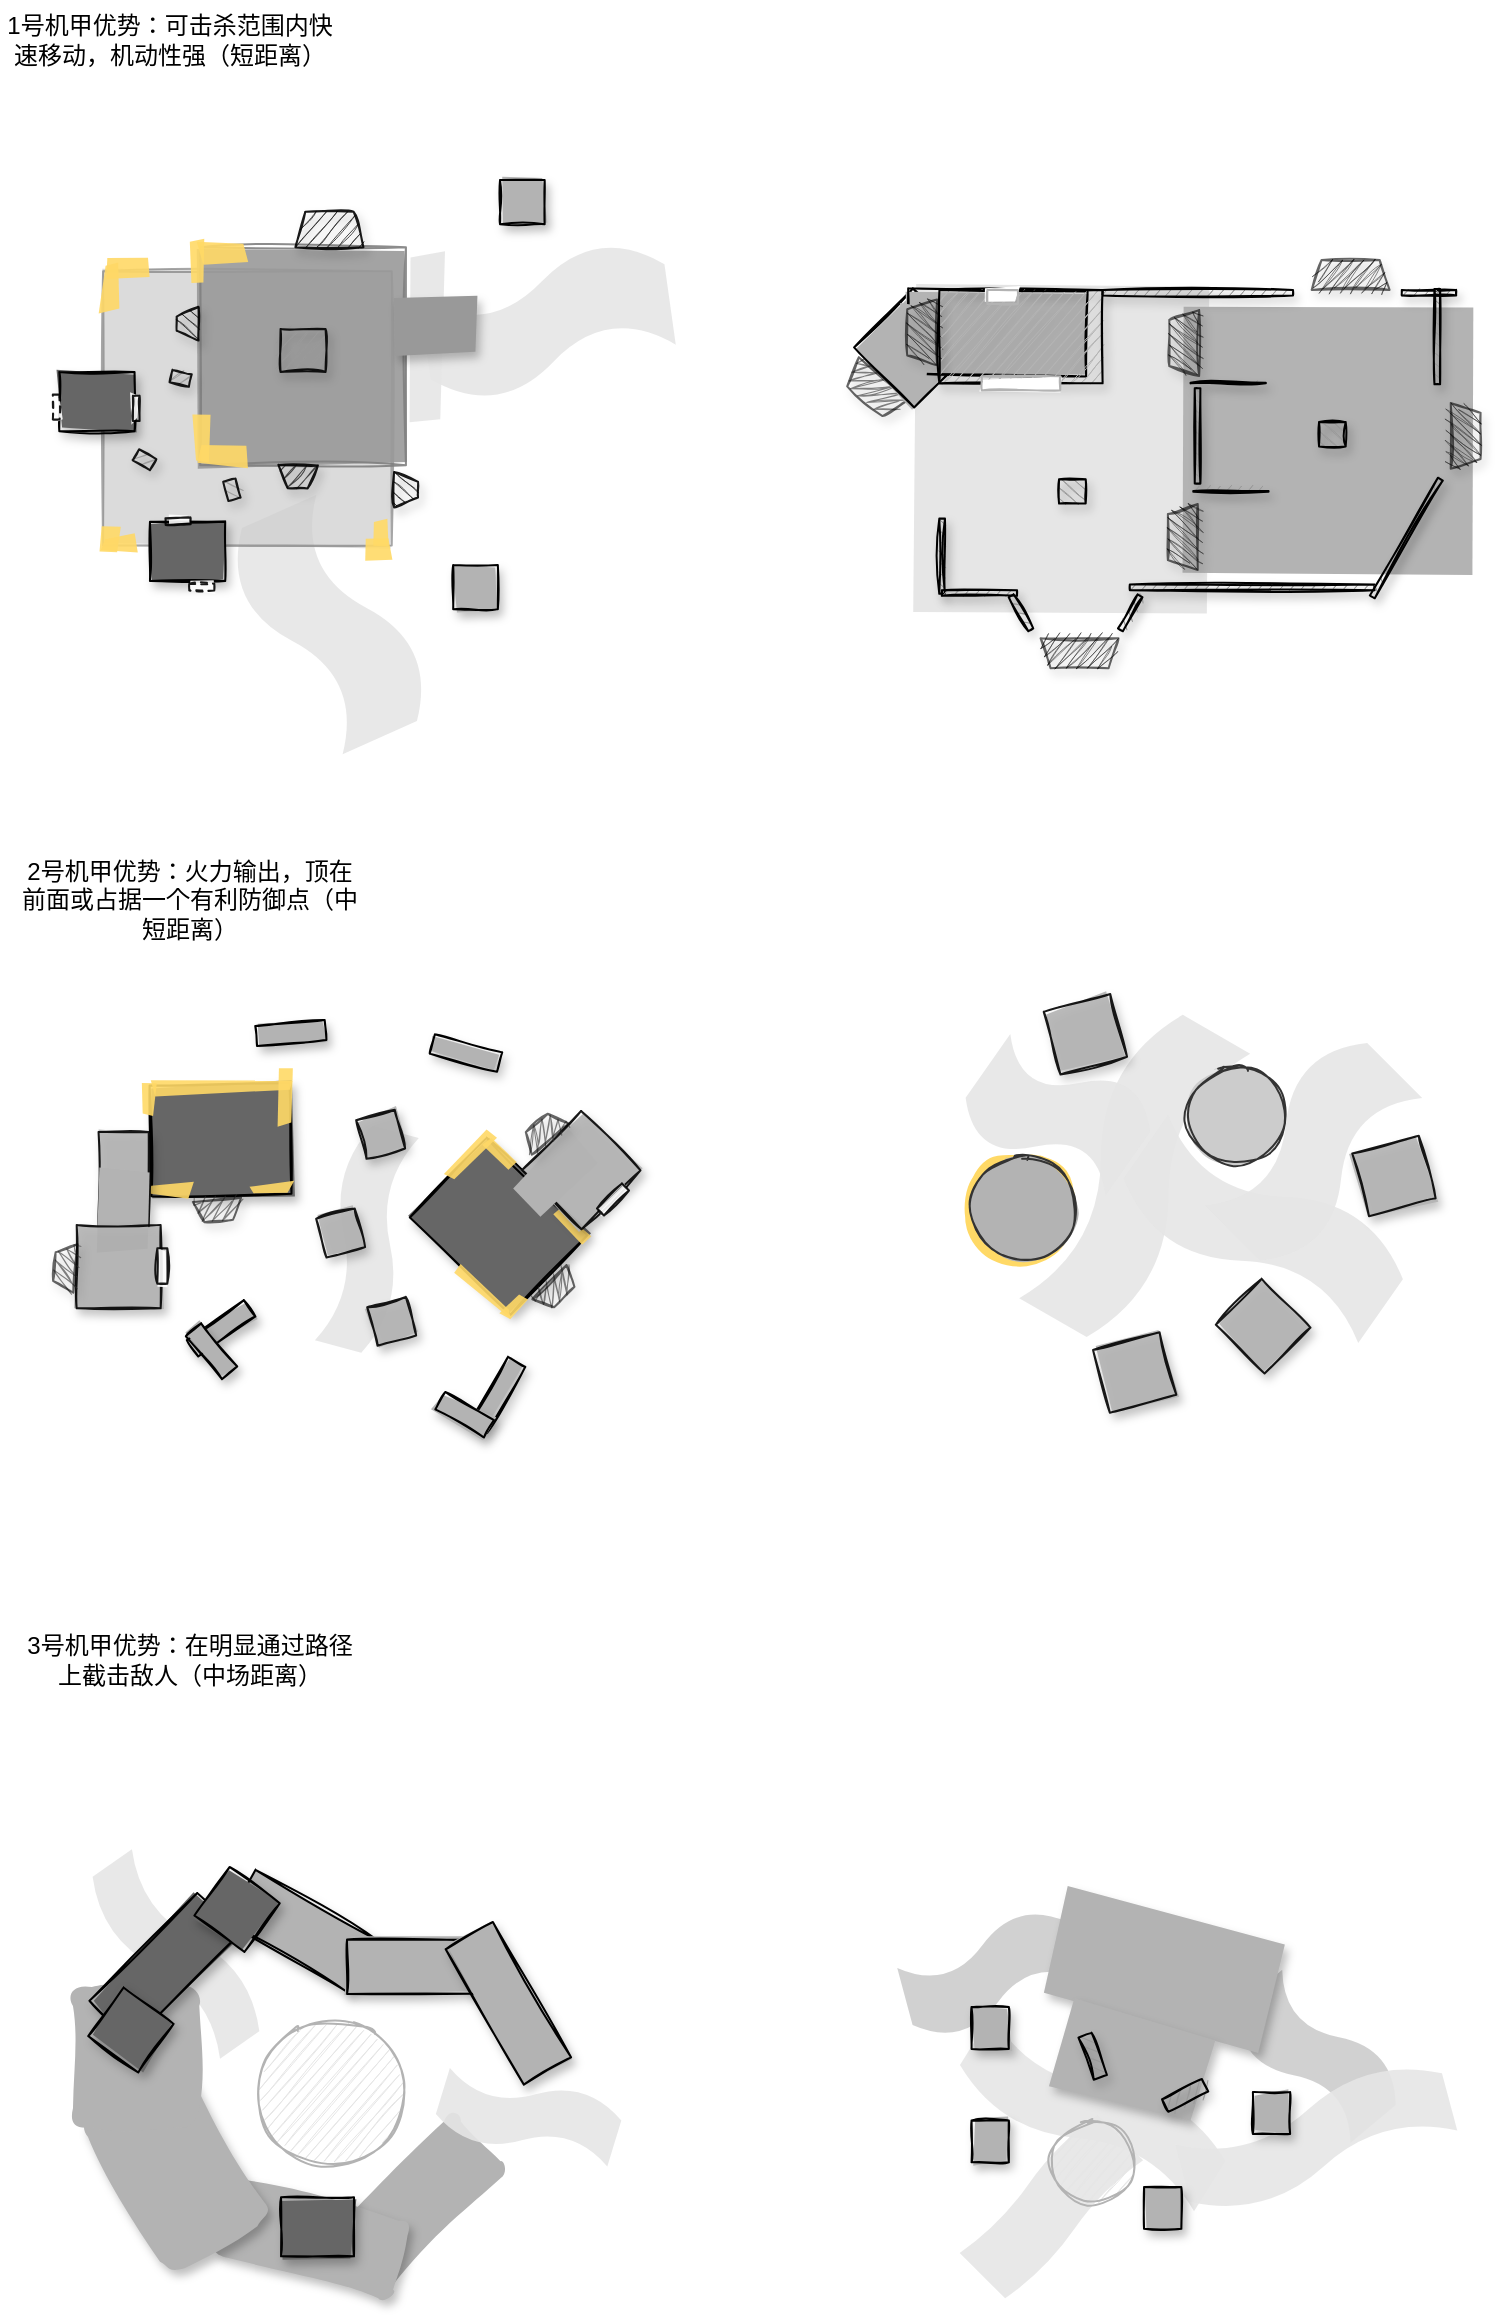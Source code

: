 <mxfile version="13.10.3" type="github">
  <diagram id="uRrmPMn6hUeJW47O7ZRB" name="Page-1">
    <mxGraphModel dx="1128" dy="626" grid="1" gridSize="10" guides="1" tooltips="1" connect="1" arrows="1" fold="1" page="1" pageScale="1" pageWidth="850" pageHeight="1100" math="0" shadow="0">
      <root>
        <mxCell id="0" />
        <mxCell id="1" parent="0" />
        <mxCell id="pdZLlbREcnwkes0TjbXj-19" value="3号机甲优势：在明显通过路径上截击敌人（中场距离）" style="text;html=1;strokeColor=none;fillColor=none;align=center;verticalAlign=middle;whiteSpace=wrap;rounded=0;" parent="1" vertex="1">
          <mxGeometry x="50" y="900" width="170" height="40" as="geometry" />
        </mxCell>
        <mxCell id="pdZLlbREcnwkes0TjbXj-83" value="1号机甲优势：可击杀范围内快速移动，机动性强（短距离）" style="text;html=1;strokeColor=none;fillColor=none;align=center;verticalAlign=middle;whiteSpace=wrap;rounded=0;" parent="1" vertex="1">
          <mxGeometry x="40" y="90" width="170" height="40" as="geometry" />
        </mxCell>
        <mxCell id="pdZLlbREcnwkes0TjbXj-182" value="" style="group" parent="1" vertex="1" connectable="0">
          <mxGeometry x="66.33" y="158.08" width="453.67" height="311.92" as="geometry" />
        </mxCell>
        <mxCell id="pdZLlbREcnwkes0TjbXj-125" value="" style="shape=tape;whiteSpace=wrap;html=1;shadow=0;opacity=90;rotation=-188;strokeColor=none;fillColor=#E6E6E6;" parent="pdZLlbREcnwkes0TjbXj-182" vertex="1">
          <mxGeometry x="185.572" y="58.85" width="123.757" height="67.782" as="geometry" />
        </mxCell>
        <mxCell id="pdZLlbREcnwkes0TjbXj-124" value="" style="shape=tape;whiteSpace=wrap;html=1;shadow=0;opacity=90;rotation=66;strokeColor=none;fillColor=#E6E6E6;" parent="pdZLlbREcnwkes0TjbXj-182" vertex="1">
          <mxGeometry x="76.505" y="210.303" width="123.757" height="67.782" as="geometry" />
        </mxCell>
        <mxCell id="pdZLlbREcnwkes0TjbXj-73" value="" style="rounded=0;whiteSpace=wrap;html=1;sketch=1;fillStyle=solid;shadow=0;strokeWidth=1;fillColor=#CCCCCC;strokeColor=#808080;rotation=0;opacity=70;" parent="pdZLlbREcnwkes0TjbXj-182" vertex="1">
          <mxGeometry x="25.203" y="67.601" width="144.336" height="137.049" as="geometry" />
        </mxCell>
        <mxCell id="pdZLlbREcnwkes0TjbXj-84" value="" style="shape=trapezoid;perimeter=trapezoidPerimeter;whiteSpace=wrap;html=1;fixedSize=1;strokeWidth=1;sketch=1;shadow=1;rotation=90;fillStyle=hachure;size=4.945;fillColor=#333333;opacity=90;" parent="pdZLlbREcnwkes0TjbXj-182" vertex="1">
          <mxGeometry x="167.849" y="170.759" width="17.723" height="11.984" as="geometry" />
        </mxCell>
        <mxCell id="pdZLlbREcnwkes0TjbXj-88" value="" style="rounded=0;whiteSpace=wrap;html=1;sketch=1;fillStyle=solid;shadow=1;strokeWidth=1;fillColor=#666666;" parent="pdZLlbREcnwkes0TjbXj-182" vertex="1">
          <mxGeometry x="3.317" y="117.889" width="37.641" height="29.601" as="geometry" />
        </mxCell>
        <mxCell id="pdZLlbREcnwkes0TjbXj-89" value="" style="rounded=0;whiteSpace=wrap;html=1;sketch=1;fillStyle=solid;shadow=1;strokeWidth=1;fillColor=#666666;" parent="pdZLlbREcnwkes0TjbXj-182" vertex="1">
          <mxGeometry x="48.645" y="192.802" width="37.641" height="29.601" as="geometry" />
        </mxCell>
        <mxCell id="pdZLlbREcnwkes0TjbXj-93" value="" style="rounded=0;whiteSpace=wrap;html=1;sketch=1;fillStyle=solid;shadow=0;strokeWidth=1;strokeColor=#808080;rotation=0;opacity=90;fillColor=#999999;" parent="pdZLlbREcnwkes0TjbXj-182" vertex="1">
          <mxGeometry x="73.77" y="55.529" width="102.873" height="109.015" as="geometry" />
        </mxCell>
        <mxCell id="pdZLlbREcnwkes0TjbXj-91" value="" style="shape=trapezoid;perimeter=trapezoidPerimeter;whiteSpace=wrap;html=1;fixedSize=1;strokeWidth=1;sketch=1;shadow=1;rotation=-90;fillStyle=hachure;size=4.945;fillColor=#333333;opacity=90;" parent="pdZLlbREcnwkes0TjbXj-182" vertex="1">
          <mxGeometry x="59.03" y="88.275" width="16.871" height="10.974" as="geometry" />
        </mxCell>
        <mxCell id="pdZLlbREcnwkes0TjbXj-94" value="" style="shape=trapezoid;perimeter=trapezoidPerimeter;whiteSpace=wrap;html=1;fixedSize=1;strokeWidth=1;sketch=1;shadow=1;rotation=-179;fillStyle=hachure;size=4.945;fillColor=#333333;opacity=90;" parent="pdZLlbREcnwkes0TjbXj-182" vertex="1">
          <mxGeometry x="112.711" y="164.543" width="19.819" height="11.537" as="geometry" />
        </mxCell>
        <mxCell id="pdZLlbREcnwkes0TjbXj-97" value="" style="shape=trapezoid;perimeter=trapezoidPerimeter;whiteSpace=wrap;html=1;fixedSize=1;strokeWidth=1;sketch=1;shadow=1;rotation=0;fillStyle=hachure;size=4.945;fillColor=#333333;opacity=90;" parent="pdZLlbREcnwkes0TjbXj-182" vertex="1">
          <mxGeometry x="121.37" y="37.777" width="34.027" height="17.754" as="geometry" />
        </mxCell>
        <mxCell id="pdZLlbREcnwkes0TjbXj-98" value="" style="rounded=0;whiteSpace=wrap;html=1;shadow=0;sketch=1;rotation=90;opacity=90;fillStyle=solid;fillColor=#FFFFFF;dashed=1;" parent="pdZLlbREcnwkes0TjbXj-182" vertex="1">
          <mxGeometry x="-4.497" y="133.75" width="12.545" height="3.389" as="geometry" />
        </mxCell>
        <mxCell id="pdZLlbREcnwkes0TjbXj-99" value="" style="rounded=0;whiteSpace=wrap;html=1;shadow=0;sketch=1;rotation=-180;opacity=90;fillStyle=solid;fillColor=#FFFFFF;dashed=1;" parent="pdZLlbREcnwkes0TjbXj-182" vertex="1">
          <mxGeometry x="68.293" y="223.758" width="12.545" height="3.389" as="geometry" />
        </mxCell>
        <mxCell id="pdZLlbREcnwkes0TjbXj-101" value="" style="rounded=0;whiteSpace=wrap;html=1;shadow=0;sketch=1;strokeColor=none;rotation=-90;fillStyle=solid;opacity=90;fillColor=#E6E6E6;" parent="pdZLlbREcnwkes0TjbXj-182" vertex="1">
          <mxGeometry x="144.677" y="92.809" width="84.091" height="17.285" as="geometry" />
        </mxCell>
        <mxCell id="pdZLlbREcnwkes0TjbXj-87" value="" style="rounded=0;whiteSpace=wrap;html=1;shadow=1;sketch=1;fillStyle=solid;strokeWidth=1;fillColor=#999999;strokeColor=none;" parent="pdZLlbREcnwkes0TjbXj-182" vertex="1">
          <mxGeometry x="169.539" y="80.202" width="42.621" height="29.553" as="geometry" />
        </mxCell>
        <mxCell id="pdZLlbREcnwkes0TjbXj-102" value="" style="rounded=0;whiteSpace=wrap;html=1;shadow=0;sketch=1;rotation=0;fillStyle=solid;strokeColor=none;fillColor=#FFD966;opacity=90;" parent="pdZLlbREcnwkes0TjbXj-182" vertex="1">
          <mxGeometry x="25.338" y="62.307" width="23.442" height="8.751" as="geometry" />
        </mxCell>
        <mxCell id="pdZLlbREcnwkes0TjbXj-103" value="" style="rounded=0;whiteSpace=wrap;html=1;shadow=0;sketch=1;rotation=90;fillStyle=solid;strokeColor=none;fillColor=#FFD966;opacity=90;" parent="pdZLlbREcnwkes0TjbXj-182" vertex="1">
          <mxGeometry x="17.517" y="71.058" width="23.442" height="8.751" as="geometry" />
        </mxCell>
        <mxCell id="pdZLlbREcnwkes0TjbXj-106" value="" style="rounded=0;whiteSpace=wrap;html=1;shadow=0;sketch=1;rotation=90;fillStyle=solid;strokeColor=none;fillColor=#FFD966;opacity=90;" parent="pdZLlbREcnwkes0TjbXj-182" vertex="1">
          <mxGeometry x="22.497" y="197.554" width="13.49" height="8.751" as="geometry" />
        </mxCell>
        <mxCell id="pdZLlbREcnwkes0TjbXj-107" value="" style="rounded=0;whiteSpace=wrap;html=1;shadow=0;sketch=1;rotation=-1;fillStyle=solid;strokeColor=none;fillColor=#FFD966;opacity=90;" parent="pdZLlbREcnwkes0TjbXj-182" vertex="1">
          <mxGeometry x="24.621" y="199.634" width="17.056" height="8.751" as="geometry" />
        </mxCell>
        <mxCell id="pdZLlbREcnwkes0TjbXj-108" value="" style="rounded=0;whiteSpace=wrap;html=1;shadow=0;sketch=1;rotation=90;fillStyle=solid;strokeColor=none;fillColor=#FFD966;opacity=90;" parent="pdZLlbREcnwkes0TjbXj-182" vertex="1">
          <mxGeometry x="62.845" y="147.489" width="23.442" height="8.751" as="geometry" />
        </mxCell>
        <mxCell id="pdZLlbREcnwkes0TjbXj-109" value="" style="rounded=0;whiteSpace=wrap;html=1;shadow=0;sketch=1;rotation=0;fillStyle=solid;strokeColor=none;fillColor=#FFD966;opacity=90;" parent="pdZLlbREcnwkes0TjbXj-182" vertex="1">
          <mxGeometry x="73.741" y="156.24" width="23.442" height="8.751" as="geometry" />
        </mxCell>
        <mxCell id="pdZLlbREcnwkes0TjbXj-110" value="" style="rounded=0;whiteSpace=wrap;html=1;shadow=0;sketch=1;rotation=0;fillStyle=solid;strokeColor=none;fillColor=#FFD966;opacity=90;" parent="pdZLlbREcnwkes0TjbXj-182" vertex="1">
          <mxGeometry x="73.741" y="53.556" width="23.442" height="8.751" as="geometry" />
        </mxCell>
        <mxCell id="pdZLlbREcnwkes0TjbXj-111" value="" style="rounded=0;whiteSpace=wrap;html=1;shadow=0;sketch=1;rotation=90;fillStyle=solid;strokeColor=none;fillColor=#FFD966;opacity=90;" parent="pdZLlbREcnwkes0TjbXj-182" vertex="1">
          <mxGeometry x="61.197" y="58.85" width="23.442" height="8.751" as="geometry" />
        </mxCell>
        <mxCell id="pdZLlbREcnwkes0TjbXj-112" value="" style="rounded=0;whiteSpace=wrap;html=1;shadow=0;sketch=1;rotation=-1;fillStyle=solid;strokeColor=none;fillColor=#FFD966;opacity=90;" parent="pdZLlbREcnwkes0TjbXj-182" vertex="1">
          <mxGeometry x="155.332" y="201.471" width="14.207" height="8.751" as="geometry" />
        </mxCell>
        <mxCell id="pdZLlbREcnwkes0TjbXj-113" value="" style="rounded=0;whiteSpace=wrap;html=1;shadow=0;sketch=1;rotation=90;fillStyle=solid;strokeColor=none;fillColor=#FFD966;opacity=90;" parent="pdZLlbREcnwkes0TjbXj-182" vertex="1">
          <mxGeometry x="157.819" y="195.235" width="14.207" height="8.751" as="geometry" />
        </mxCell>
        <mxCell id="pdZLlbREcnwkes0TjbXj-114" value="" style="rounded=0;whiteSpace=wrap;html=1;shadow=1;glass=0;sketch=1;strokeColor=#000000;fillColor=#999999;gradientColor=none;rotation=30;direction=west;opacity=90;" parent="pdZLlbREcnwkes0TjbXj-182" vertex="1">
          <mxGeometry x="40.959" y="158.612" width="9.945" height="6.378" as="geometry" />
        </mxCell>
        <mxCell id="pdZLlbREcnwkes0TjbXj-115" value="" style="rounded=0;whiteSpace=wrap;html=1;shadow=1;glass=0;sketch=1;strokeColor=#000000;fillColor=#999999;gradientColor=none;rotation=75;direction=west;opacity=90;" parent="pdZLlbREcnwkes0TjbXj-182" vertex="1">
          <mxGeometry x="84.638" y="173.565" width="9.945" height="6.378" as="geometry" />
        </mxCell>
        <mxCell id="pdZLlbREcnwkes0TjbXj-116" value="" style="rounded=0;whiteSpace=wrap;html=1;shadow=1;glass=0;sketch=1;strokeColor=#000000;fillColor=#999999;gradientColor=none;rotation=13;direction=west;opacity=90;" parent="pdZLlbREcnwkes0TjbXj-182" vertex="1">
          <mxGeometry x="59.03" y="117.889" width="9.945" height="6.378" as="geometry" />
        </mxCell>
        <mxCell id="pdZLlbREcnwkes0TjbXj-117" value="" style="rounded=0;whiteSpace=wrap;html=1;shadow=1;glass=0;sketch=1;strokeColor=#000000;fillColor=#999999;gradientColor=none;rotation=0;direction=west;opacity=90;" parent="pdZLlbREcnwkes0TjbXj-182" vertex="1">
          <mxGeometry x="113.947" y="96.402" width="22.511" height="21.487" as="geometry" />
        </mxCell>
        <mxCell id="pdZLlbREcnwkes0TjbXj-127" value="" style="rounded=0;whiteSpace=wrap;html=1;shadow=0;sketch=1;rotation=90;opacity=90;fillStyle=solid;fillColor=#FFFFFF;" parent="pdZLlbREcnwkes0TjbXj-182" vertex="1">
          <mxGeometry x="35.518" y="134.428" width="12.545" height="3.389" as="geometry" />
        </mxCell>
        <mxCell id="pdZLlbREcnwkes0TjbXj-128" value="" style="rounded=0;whiteSpace=wrap;html=1;shadow=0;sketch=1;rotation=-2;opacity=90;fillStyle=solid;fillColor=#FFFFFF;" parent="pdZLlbREcnwkes0TjbXj-182" vertex="1">
          <mxGeometry x="56.43" y="190.829" width="12.545" height="3.389" as="geometry" />
        </mxCell>
        <mxCell id="en0ENhp2r74Tzq42o4tC-1" value="" style="rounded=0;whiteSpace=wrap;html=1;sketch=1;fillStyle=solid;shadow=1;strokeWidth=1;fillColor=#B3B3B3;" vertex="1" parent="pdZLlbREcnwkes0TjbXj-182">
          <mxGeometry x="200.26" y="214.41" width="22.33" height="22.08" as="geometry" />
        </mxCell>
        <mxCell id="pdZLlbREcnwkes0TjbXj-183" value="" style="group" parent="1" vertex="1" connectable="0">
          <mxGeometry x="66.33" y="599.999" width="293.908" height="208.726" as="geometry" />
        </mxCell>
        <mxCell id="pdZLlbREcnwkes0TjbXj-143" value="" style="shape=tape;whiteSpace=wrap;html=1;shadow=0;opacity=90;rotation=105;strokeColor=none;fillColor=#E6E6E6;" parent="pdZLlbREcnwkes0TjbXj-183" vertex="1">
          <mxGeometry x="101.57" y="89.571" width="111.08" height="40" as="geometry" />
        </mxCell>
        <mxCell id="pdZLlbREcnwkes0TjbXj-130" value="" style="rounded=0;whiteSpace=wrap;html=1;sketch=1;fillStyle=solid;shadow=1;strokeWidth=1;fillColor=#666666;rotation=-1;" parent="pdZLlbREcnwkes0TjbXj-183" vertex="1">
          <mxGeometry x="48.93" y="32.191" width="70" height="55.33" as="geometry" />
        </mxCell>
        <mxCell id="pdZLlbREcnwkes0TjbXj-135" value="" style="rounded=0;whiteSpace=wrap;html=1;shadow=0;sketch=1;rotation=-1;fillStyle=solid;strokeColor=none;fillColor=#FFD966;opacity=90;" parent="pdZLlbREcnwkes0TjbXj-183" vertex="1">
          <mxGeometry x="48.93" y="82.171" width="20" height="5.35" as="geometry" />
        </mxCell>
        <mxCell id="pdZLlbREcnwkes0TjbXj-136" value="" style="rounded=0;whiteSpace=wrap;html=1;shadow=0;sketch=1;rotation=90;fillStyle=solid;strokeColor=none;fillColor=#FFD966;opacity=90;" parent="pdZLlbREcnwkes0TjbXj-183" vertex="1">
          <mxGeometry x="39.91" y="35.211" width="16.57" height="5.35" as="geometry" />
        </mxCell>
        <mxCell id="pdZLlbREcnwkes0TjbXj-137" value="" style="rounded=0;whiteSpace=wrap;html=1;shadow=0;sketch=1;rotation=-1;fillStyle=solid;strokeColor=none;fillColor=#FFD966;opacity=90;" parent="pdZLlbREcnwkes0TjbXj-183" vertex="1">
          <mxGeometry x="98.93" y="82.171" width="20" height="5.35" as="geometry" />
        </mxCell>
        <mxCell id="pdZLlbREcnwkes0TjbXj-138" value="" style="rounded=0;whiteSpace=wrap;html=1;shadow=0;sketch=1;rotation=90;fillStyle=solid;strokeColor=none;fillColor=#FFD966;opacity=90;" parent="pdZLlbREcnwkes0TjbXj-183" vertex="1">
          <mxGeometry x="101.66" y="35.421" width="30.1" height="5.35" as="geometry" />
        </mxCell>
        <mxCell id="pdZLlbREcnwkes0TjbXj-146" value="" style="shape=trapezoid;perimeter=trapezoidPerimeter;whiteSpace=wrap;html=1;fixedSize=1;strokeWidth=1;sketch=1;shadow=1;rotation=-185;fillStyle=zigzag;size=4.945;fillColor=#333333;opacity=60;" parent="pdZLlbREcnwkes0TjbXj-183" vertex="1">
          <mxGeometry x="70.48" y="89.941" width="24.23" height="10.55" as="geometry" />
        </mxCell>
        <mxCell id="pdZLlbREcnwkes0TjbXj-145" value="" style="rounded=0;whiteSpace=wrap;html=1;sketch=1;fillStyle=solid;shadow=1;strokeWidth=1;fillColor=#B3B3B3;opacity=90;rotation=90;direction=west;" parent="pdZLlbREcnwkes0TjbXj-183" vertex="1">
          <mxGeometry x="11.79" y="67.161" width="47.37" height="25.09" as="geometry" />
        </mxCell>
        <mxCell id="pdZLlbREcnwkes0TjbXj-147" value="" style="rounded=0;whiteSpace=wrap;html=1;shadow=0;sketch=1;strokeColor=none;rotation=-90;fillStyle=solid;fillColor=#B3B3B3;" parent="pdZLlbREcnwkes0TjbXj-183" vertex="1">
          <mxGeometry x="15.47" y="83.631" width="40" height="23.16" as="geometry" />
        </mxCell>
        <mxCell id="pdZLlbREcnwkes0TjbXj-153" value="" style="rounded=0;whiteSpace=wrap;html=1;sketch=1;fillStyle=solid;shadow=1;strokeWidth=1;fillColor=#B3B3B3;rotation=-35;" parent="pdZLlbREcnwkes0TjbXj-183" vertex="1">
          <mxGeometry x="66.78" y="149.171" width="34.87" height="10" as="geometry" />
        </mxCell>
        <mxCell id="pdZLlbREcnwkes0TjbXj-155" value="" style="rounded=0;whiteSpace=wrap;html=1;sketch=1;fillStyle=solid;shadow=1;strokeWidth=1;fillColor=#B3B3B3;rotation=-60;" parent="pdZLlbREcnwkes0TjbXj-183" vertex="1">
          <mxGeometry x="203.5" y="182.371" width="38" height="10" as="geometry" />
        </mxCell>
        <mxCell id="pdZLlbREcnwkes0TjbXj-157" value="" style="rounded=0;whiteSpace=wrap;html=1;shadow=0;sketch=1;rotation=-1;fillStyle=solid;strokeColor=none;fillColor=#FFD966;opacity=90;" parent="pdZLlbREcnwkes0TjbXj-183" vertex="1">
          <mxGeometry x="51.0" y="30.301" width="67.99" height="5.35" as="geometry" />
        </mxCell>
        <mxCell id="pdZLlbREcnwkes0TjbXj-158" value="" style="rounded=0;whiteSpace=wrap;html=1;sketch=1;fillStyle=solid;shadow=1;strokeWidth=1;fillColor=#B3B3B3;opacity=90;rotation=-15;" parent="pdZLlbREcnwkes0TjbXj-183" vertex="1">
          <mxGeometry x="153.98" y="47.161" width="20" height="20" as="geometry" />
        </mxCell>
        <mxCell id="pdZLlbREcnwkes0TjbXj-159" value="" style="rounded=0;whiteSpace=wrap;html=1;sketch=1;fillStyle=solid;shadow=1;strokeWidth=1;fillColor=#666666;rotation=-136;" parent="pdZLlbREcnwkes0TjbXj-183" vertex="1">
          <mxGeometry x="188.0" y="75.496" width="70" height="55.33" as="geometry" />
        </mxCell>
        <mxCell id="pdZLlbREcnwkes0TjbXj-160" value="" style="rounded=0;whiteSpace=wrap;html=1;shadow=0;sketch=1;rotation=-136;fillStyle=solid;strokeColor=none;fillColor=#FFD966;opacity=90;" parent="pdZLlbREcnwkes0TjbXj-183" vertex="1">
          <mxGeometry x="248.0" y="100.496" width="20" height="5.35" as="geometry" />
        </mxCell>
        <mxCell id="pdZLlbREcnwkes0TjbXj-161" value="" style="rounded=0;whiteSpace=wrap;html=1;shadow=0;sketch=1;rotation=-45;fillStyle=solid;strokeColor=none;fillColor=#FFD966;opacity=90;" parent="pdZLlbREcnwkes0TjbXj-183" vertex="1">
          <mxGeometry x="223.74" y="141.761" width="14" height="5.35" as="geometry" />
        </mxCell>
        <mxCell id="pdZLlbREcnwkes0TjbXj-162" value="" style="rounded=0;whiteSpace=wrap;html=1;shadow=0;sketch=1;rotation=-136;fillStyle=solid;strokeColor=none;fillColor=#FFD966;opacity=90;" parent="pdZLlbREcnwkes0TjbXj-183" vertex="1">
          <mxGeometry x="213.0" y="65.496" width="20" height="5.35" as="geometry" />
        </mxCell>
        <mxCell id="pdZLlbREcnwkes0TjbXj-163" value="" style="rounded=0;whiteSpace=wrap;html=1;shadow=0;sketch=1;rotation=-45;fillStyle=solid;strokeColor=none;fillColor=#FFD966;opacity=90;" parent="pdZLlbREcnwkes0TjbXj-183" vertex="1">
          <mxGeometry x="194.0" y="65.496" width="30.1" height="5.35" as="geometry" />
        </mxCell>
        <mxCell id="pdZLlbREcnwkes0TjbXj-164" value="" style="shape=trapezoid;perimeter=trapezoidPerimeter;whiteSpace=wrap;html=1;fixedSize=1;strokeWidth=1;sketch=1;shadow=1;rotation=-225;fillStyle=zigzag;size=4.945;fillColor=#333333;opacity=60;" parent="pdZLlbREcnwkes0TjbXj-183" vertex="1">
          <mxGeometry x="240.0" y="129.496" width="24.23" height="10.55" as="geometry" />
        </mxCell>
        <mxCell id="pdZLlbREcnwkes0TjbXj-166" value="" style="rounded=0;whiteSpace=wrap;html=1;sketch=1;fillStyle=solid;shadow=1;strokeWidth=1;fillColor=#B3B3B3;opacity=90;rotation=-135;" parent="pdZLlbREcnwkes0TjbXj-183" vertex="1">
          <mxGeometry x="243.33" y="54.246" width="42" height="41.66" as="geometry" />
        </mxCell>
        <mxCell id="pdZLlbREcnwkes0TjbXj-167" value="" style="rounded=0;whiteSpace=wrap;html=1;shadow=0;sketch=1;strokeColor=none;rotation=-225;fillStyle=solid;fillColor=#B3B3B3;" parent="pdZLlbREcnwkes0TjbXj-183" vertex="1">
          <mxGeometry x="231.33" y="65.246" width="40" height="23.16" as="geometry" />
        </mxCell>
        <mxCell id="pdZLlbREcnwkes0TjbXj-168" value="" style="shape=trapezoid;perimeter=trapezoidPerimeter;whiteSpace=wrap;html=1;fixedSize=1;strokeWidth=1;sketch=1;shadow=1;rotation=-40;fillStyle=zigzag;size=4.945;fillColor=#333333;opacity=60;" parent="pdZLlbREcnwkes0TjbXj-183" vertex="1">
          <mxGeometry x="233.33" y="50.246" width="24.23" height="10.55" as="geometry" />
        </mxCell>
        <mxCell id="pdZLlbREcnwkes0TjbXj-169" value="" style="rounded=0;whiteSpace=wrap;html=1;shadow=0;sketch=1;rotation=-45;opacity=90;fillStyle=solid;fillColor=#FFFFFF;" parent="pdZLlbREcnwkes0TjbXj-183" vertex="1">
          <mxGeometry x="271.33" y="87.246" width="17.66" height="5" as="geometry" />
        </mxCell>
        <mxCell id="pdZLlbREcnwkes0TjbXj-170" value="" style="rounded=0;whiteSpace=wrap;html=1;shadow=0;sketch=1;rotation=-136;fillStyle=solid;strokeColor=none;fillColor=#FFD966;opacity=90;" parent="pdZLlbREcnwkes0TjbXj-183" vertex="1">
          <mxGeometry x="198.0" y="132.496" width="35" height="5.35" as="geometry" />
        </mxCell>
        <mxCell id="pdZLlbREcnwkes0TjbXj-172" value="" style="rounded=0;whiteSpace=wrap;html=1;sketch=1;fillStyle=solid;shadow=1;strokeWidth=1;fillColor=#B3B3B3;opacity=90;rotation=-15;" parent="pdZLlbREcnwkes0TjbXj-183" vertex="1">
          <mxGeometry x="133.98" y="96.491" width="20" height="20" as="geometry" />
        </mxCell>
        <mxCell id="pdZLlbREcnwkes0TjbXj-173" value="" style="rounded=0;whiteSpace=wrap;html=1;sketch=1;fillStyle=solid;shadow=1;strokeWidth=1;fillColor=#B3B3B3;opacity=90;rotation=-15;" parent="pdZLlbREcnwkes0TjbXj-183" vertex="1">
          <mxGeometry x="159.5" y="140.661" width="20" height="20" as="geometry" />
        </mxCell>
        <mxCell id="pdZLlbREcnwkes0TjbXj-177" value="" style="group;rotation=-180;" parent="pdZLlbREcnwkes0TjbXj-183" vertex="1" connectable="0">
          <mxGeometry x="2.842e-14" y="102.501" width="57.536" height="41.66" as="geometry" />
        </mxCell>
        <mxCell id="pdZLlbREcnwkes0TjbXj-131" value="" style="rounded=0;whiteSpace=wrap;html=1;sketch=1;fillStyle=solid;shadow=1;strokeWidth=1;fillColor=#B3B3B3;opacity=90;rotation=-180;" parent="pdZLlbREcnwkes0TjbXj-177" vertex="1">
          <mxGeometry x="12" width="42" height="41.66" as="geometry" />
        </mxCell>
        <mxCell id="pdZLlbREcnwkes0TjbXj-148" value="" style="shape=trapezoid;perimeter=trapezoidPerimeter;whiteSpace=wrap;html=1;fixedSize=1;strokeWidth=1;sketch=1;shadow=1;rotation=-85;fillStyle=zigzag;size=4.945;fillColor=#333333;opacity=60;" parent="pdZLlbREcnwkes0TjbXj-177" vertex="1">
          <mxGeometry x="-6" y="16" width="24.23" height="10.55" as="geometry" />
        </mxCell>
        <mxCell id="pdZLlbREcnwkes0TjbXj-152" value="" style="rounded=0;whiteSpace=wrap;html=1;shadow=0;sketch=1;rotation=-90;opacity=90;fillStyle=solid;fillColor=#FFFFFF;" parent="pdZLlbREcnwkes0TjbXj-177" vertex="1">
          <mxGeometry x="46" y="18" width="17.66" height="5" as="geometry" />
        </mxCell>
        <mxCell id="pdZLlbREcnwkes0TjbXj-178" value="" style="rounded=0;whiteSpace=wrap;html=1;sketch=1;fillStyle=solid;shadow=1;strokeWidth=1;fillColor=#B3B3B3;rotation=50;" parent="pdZLlbREcnwkes0TjbXj-183" vertex="1">
          <mxGeometry x="65.39" y="160.661" width="28.1" height="10" as="geometry" />
        </mxCell>
        <mxCell id="pdZLlbREcnwkes0TjbXj-179" value="" style="rounded=0;whiteSpace=wrap;html=1;sketch=1;fillStyle=solid;shadow=1;strokeWidth=1;fillColor=#B3B3B3;rotation=30;" parent="pdZLlbREcnwkes0TjbXj-183" vertex="1">
          <mxGeometry x="191.95" y="192.371" width="28.1" height="10" as="geometry" />
        </mxCell>
        <mxCell id="pdZLlbREcnwkes0TjbXj-180" value="" style="rounded=0;whiteSpace=wrap;html=1;sketch=1;fillStyle=solid;shadow=1;strokeWidth=1;fillColor=#B3B3B3;rotation=-5;" parent="pdZLlbREcnwkes0TjbXj-183" vertex="1">
          <mxGeometry x="101.66" y="1.501" width="34.87" height="10" as="geometry" />
        </mxCell>
        <mxCell id="pdZLlbREcnwkes0TjbXj-181" value="" style="rounded=0;whiteSpace=wrap;html=1;sketch=1;fillStyle=solid;shadow=1;strokeWidth=1;fillColor=#B3B3B3;rotation=15;" parent="pdZLlbREcnwkes0TjbXj-183" vertex="1">
          <mxGeometry x="189.23" y="11.501" width="34.87" height="10" as="geometry" />
        </mxCell>
        <mxCell id="en0ENhp2r74Tzq42o4tC-2" value="" style="rounded=0;whiteSpace=wrap;html=1;sketch=1;fillStyle=solid;shadow=1;strokeWidth=1;fillColor=#B3B3B3;" vertex="1" parent="1">
          <mxGeometry x="290" y="180" width="22.33" height="22.08" as="geometry" />
        </mxCell>
        <mxCell id="en0ENhp2r74Tzq42o4tC-3" value="" style="group" vertex="1" connectable="0" parent="1">
          <mxGeometry x="486.02" y="1034.27" width="285.22" height="206.41" as="geometry" />
        </mxCell>
        <mxCell id="pdZLlbREcnwkes0TjbXj-196" value="" style="shape=tape;whiteSpace=wrap;html=1;shadow=0;opacity=90;rotation=50;strokeColor=none;fillColor=#CCCCCC;" parent="en0ENhp2r74Tzq42o4tC-3" vertex="1">
          <mxGeometry x="167.986" y="59.241" width="88.307" height="49.302" as="geometry" />
        </mxCell>
        <mxCell id="pdZLlbREcnwkes0TjbXj-190" value="" style="shape=tape;whiteSpace=wrap;html=1;shadow=0;opacity=90;rotation=-15;strokeColor=none;fillColor=#CCCCCC;" parent="en0ENhp2r74Tzq42o4tC-3" vertex="1">
          <mxGeometry x="4.926" y="17.914" width="88.307" height="49.302" as="geometry" />
        </mxCell>
        <mxCell id="pdZLlbREcnwkes0TjbXj-184" value="" style="shape=tape;whiteSpace=wrap;html=1;shadow=0;opacity=90;rotation=-148;strokeColor=none;fillColor=#E6E6E6;" parent="en0ENhp2r74Tzq42o4tC-3" vertex="1">
          <mxGeometry x="31.327" y="87.577" width="138.001" height="49.302" as="geometry" />
        </mxCell>
        <mxCell id="pdZLlbREcnwkes0TjbXj-185" value="" style="shape=tape;whiteSpace=wrap;html=1;shadow=0;opacity=90;rotation=-195;strokeColor=none;fillColor=#E6E6E6;" parent="en0ENhp2r74Tzq42o4tC-3" vertex="1">
          <mxGeometry x="143.139" y="99.902" width="138.001" height="49.302" as="geometry" />
        </mxCell>
        <mxCell id="pdZLlbREcnwkes0TjbXj-189" value="" style="rounded=0;whiteSpace=wrap;html=1;sketch=1;fillStyle=solid;shadow=1;strokeWidth=1;fillColor=#B3B3B3;rotation=15;strokeColor=none;" parent="en0ENhp2r74Tzq42o4tC-3" vertex="1">
          <mxGeometry x="79.418" y="13.415" width="111.812" height="55.181" as="geometry" />
        </mxCell>
        <mxCell id="pdZLlbREcnwkes0TjbXj-194" value="" style="shape=tape;whiteSpace=wrap;html=1;shadow=0;opacity=90;rotation=-225;strokeColor=none;fillColor=#E6E6E6;size=0.131;" parent="en0ENhp2r74Tzq42o4tC-3" vertex="1">
          <mxGeometry x="30.89" y="140.55" width="97.58" height="36.98" as="geometry" />
        </mxCell>
        <mxCell id="pdZLlbREcnwkes0TjbXj-195" value="" style="ellipse;whiteSpace=wrap;html=1;aspect=fixed;shadow=0;sketch=1;fillStyle=hachure;fillColor=#E6E6E6;strokeColor=#B3B3B3;" parent="en0ENhp2r74Tzq42o4tC-3" vertex="1">
          <mxGeometry x="78.921" y="115.938" width="42.473" height="42.473" as="geometry" />
        </mxCell>
        <mxCell id="pdZLlbREcnwkes0TjbXj-197" value="" style="rounded=0;whiteSpace=wrap;html=1;sketch=1;fillStyle=solid;shadow=1;strokeWidth=1;fillColor=#B3B3B3;" parent="en0ENhp2r74Tzq42o4tC-3" vertex="1">
          <mxGeometry x="39.762" y="59.241" width="18.635" height="20.953" as="geometry" />
        </mxCell>
        <mxCell id="pdZLlbREcnwkes0TjbXj-198" value="" style="rounded=0;whiteSpace=wrap;html=1;sketch=1;fillStyle=solid;shadow=1;strokeWidth=1;fillColor=#B3B3B3;" parent="en0ENhp2r74Tzq42o4tC-3" vertex="1">
          <mxGeometry x="180.41" y="101.751" width="18.635" height="20.953" as="geometry" />
        </mxCell>
        <mxCell id="pdZLlbREcnwkes0TjbXj-202" value="" style="rounded=0;whiteSpace=wrap;html=1;sketch=1;fillStyle=solid;shadow=1;strokeWidth=1;fillColor=#B3B3B3;" parent="en0ENhp2r74Tzq42o4tC-3" vertex="1">
          <mxGeometry x="126.007" y="149.204" width="18.635" height="20.953" as="geometry" />
        </mxCell>
        <mxCell id="pdZLlbREcnwkes0TjbXj-203" value="" style="rounded=0;whiteSpace=wrap;html=1;sketch=1;fillStyle=solid;shadow=1;strokeWidth=1;fillColor=#B3B3B3;" parent="en0ENhp2r74Tzq42o4tC-3" vertex="1">
          <mxGeometry x="39.762" y="115.938" width="18.635" height="20.953" as="geometry" />
        </mxCell>
        <mxCell id="pdZLlbREcnwkes0TjbXj-205" value="" style="rounded=0;whiteSpace=wrap;html=1;sketch=1;fillStyle=solid;shadow=1;strokeWidth=1;fillColor=#B3B3B3;rotation=15;strokeColor=none;" parent="en0ENhp2r74Tzq42o4tC-3" vertex="1">
          <mxGeometry x="83.195" y="64.22" width="74.542" height="43.422" as="geometry" />
        </mxCell>
        <mxCell id="pdZLlbREcnwkes0TjbXj-207" value="" style="rounded=0;whiteSpace=wrap;html=1;shadow=1;glass=0;sketch=1;strokeColor=#000000;fillColor=#999999;gradientColor=none;rotation=-110;direction=west;" parent="en0ENhp2r74Tzq42o4tC-3" vertex="1">
          <mxGeometry x="89.134" y="80.379" width="22.387" height="7.025" as="geometry" />
        </mxCell>
        <mxCell id="pdZLlbREcnwkes0TjbXj-208" value="" style="rounded=0;whiteSpace=wrap;html=1;shadow=1;glass=0;sketch=1;strokeColor=#000000;fillColor=#999999;gradientColor=none;rotation=-207;direction=west;" parent="en0ENhp2r74Tzq42o4tC-3" vertex="1">
          <mxGeometry x="135.349" y="99.902" width="22.387" height="7.025" as="geometry" />
        </mxCell>
        <mxCell id="en0ENhp2r74Tzq42o4tC-52" value="" style="group" vertex="1" connectable="0" parent="1">
          <mxGeometry x="460" y="220" width="320" height="204.1" as="geometry" />
        </mxCell>
        <mxCell id="en0ENhp2r74Tzq42o4tC-26" value="" style="rounded=0;whiteSpace=wrap;html=1;shadow=0;sketch=1;strokeColor=none;rotation=-90;fillStyle=solid;glass=0;fillColor=#E6E6E6;" vertex="1" parent="en0ENhp2r74Tzq42o4tC-52">
          <mxGeometry x="28.879" y="22.209" width="163.701" height="145.434" as="geometry" />
        </mxCell>
        <mxCell id="en0ENhp2r74Tzq42o4tC-50" value="" style="rounded=0;whiteSpace=wrap;html=1;shadow=0;sketch=1;strokeColor=none;rotation=-90;fillStyle=solid;glass=0;fillColor=#B3B3B3;" vertex="1" parent="en0ENhp2r74Tzq42o4tC-52">
          <mxGeometry x="175.31" y="17.733" width="135.702" height="144.825" as="geometry" />
        </mxCell>
        <mxCell id="en0ENhp2r74Tzq42o4tC-19" value="" style="shape=trapezoid;perimeter=trapezoidPerimeter;whiteSpace=wrap;html=1;fixedSize=1;strokeWidth=1;sketch=1;shadow=1;rotation=-140;fillStyle=zigzag;size=4.945;fillColor=#333333;opacity=60;" vertex="1" parent="en0ENhp2r74Tzq42o4tC-52">
          <mxGeometry x="0.757" y="57.434" width="32.95" height="14.943" as="geometry" />
        </mxCell>
        <mxCell id="en0ENhp2r74Tzq42o4tC-20" value="" style="rounded=0;whiteSpace=wrap;html=1;sketch=1;fillStyle=solid;shadow=0;strokeWidth=1;fillColor=#B3B3B3;glass=0;rotation=-45;" vertex="1" parent="en0ENhp2r74Tzq42o4tC-52">
          <mxGeometry x="15.96" y="22.761" width="41.598" height="42.491" as="geometry" />
        </mxCell>
        <mxCell id="en0ENhp2r74Tzq42o4tC-22" value="" style="rounded=0;whiteSpace=wrap;html=1;sketch=1;fillStyle=solid;shadow=0;strokeWidth=1;fillColor=#B3B3B3;glass=0;rotation=1;" vertex="1" parent="en0ENhp2r74Tzq42o4tC-52">
          <mxGeometry x="33.706" y="14.943" width="89.752" height="42.491" as="geometry" />
        </mxCell>
        <mxCell id="en0ENhp2r74Tzq42o4tC-23" value="" style="rounded=0;whiteSpace=wrap;html=1;shadow=0;sketch=1;strokeColor=none;rotation=-90;fillStyle=solid;fillColor=#B3B3B3;glass=0;" vertex="1" parent="en0ENhp2r74Tzq42o4tC-52">
          <mxGeometry x="18.761" y="34.531" width="38.729" height="13.98" as="geometry" />
        </mxCell>
        <mxCell id="en0ENhp2r74Tzq42o4tC-24" value="" style="shape=trapezoid;perimeter=trapezoidPerimeter;whiteSpace=wrap;html=1;fixedSize=1;strokeWidth=1;sketch=1;shadow=1;rotation=-90;fillStyle=zigzag;size=4.945;fillColor=#333333;opacity=60;" vertex="1" parent="en0ENhp2r74Tzq42o4tC-52">
          <mxGeometry x="24.609" y="28.724" width="32.95" height="14.943" as="geometry" />
        </mxCell>
        <mxCell id="en0ENhp2r74Tzq42o4tC-25" value="" style="rounded=0;whiteSpace=wrap;html=1;sketch=1;fillStyle=hachure;shadow=1;strokeWidth=1;fillColor=#B3B3B3;glass=0;" vertex="1" parent="en0ENhp2r74Tzq42o4tC-52">
          <mxGeometry x="49.712" y="14.943" width="81.592" height="46.74" as="geometry" />
        </mxCell>
        <mxCell id="en0ENhp2r74Tzq42o4tC-28" value="" style="rounded=0;whiteSpace=wrap;html=1;shadow=0;sketch=1;rotation=-180;glass=0;strokeColor=#B3B3B3;fillColor=#FFFFFF;" vertex="1" parent="en0ENhp2r74Tzq42o4tC-52">
          <mxGeometry x="70.899" y="58.171" width="39.205" height="7.082" as="geometry" />
        </mxCell>
        <mxCell id="en0ENhp2r74Tzq42o4tC-29" value="" style="rounded=0;whiteSpace=wrap;html=1;shadow=0;sketch=1;rotation=-180;glass=0;strokeColor=#B3B3B3;fillColor=#FFFFFF;" vertex="1" parent="en0ENhp2r74Tzq42o4tC-52">
          <mxGeometry x="73.727" y="14.943" width="15.19" height="7.082" as="geometry" />
        </mxCell>
        <mxCell id="en0ENhp2r74Tzq42o4tC-30" value="" style="rounded=0;whiteSpace=wrap;html=1;shadow=1;glass=0;sketch=1;strokeColor=#000000;fillColor=#999999;gradientColor=none;rotation=0;direction=west;" vertex="1" parent="en0ENhp2r74Tzq42o4tC-52">
          <mxGeometry x="131.304" y="14.943" width="95.191" height="2.833" as="geometry" />
        </mxCell>
        <mxCell id="en0ENhp2r74Tzq42o4tC-31" value="" style="rounded=0;whiteSpace=wrap;html=1;shadow=1;glass=0;sketch=1;strokeColor=#000000;fillColor=#999999;gradientColor=none;rotation=0;direction=west;" vertex="1" parent="en0ENhp2r74Tzq42o4tC-52">
          <mxGeometry x="175.269" y="61.343" width="37.628" height="0.34" as="geometry" />
        </mxCell>
        <mxCell id="en0ENhp2r74Tzq42o4tC-32" value="" style="shape=trapezoid;perimeter=trapezoidPerimeter;whiteSpace=wrap;html=1;fixedSize=1;strokeWidth=1;sketch=1;shadow=1;rotation=-90;fillStyle=zigzag;size=4.945;fillColor=#333333;opacity=60;" vertex="1" parent="en0ENhp2r74Tzq42o4tC-52">
          <mxGeometry x="155.632" y="34.05" width="32.95" height="14.943" as="geometry" />
        </mxCell>
        <mxCell id="en0ENhp2r74Tzq42o4tC-33" value="" style="rounded=0;whiteSpace=wrap;html=1;shadow=1;glass=0;sketch=1;strokeColor=#000000;fillColor=#999999;gradientColor=none;rotation=90;direction=west;" vertex="1" parent="en0ENhp2r74Tzq42o4tC-52">
          <mxGeometry x="154.925" y="86.527" width="47.718" height="2.833" as="geometry" />
        </mxCell>
        <mxCell id="en0ENhp2r74Tzq42o4tC-34" value="" style="rounded=0;whiteSpace=wrap;html=1;shadow=1;glass=0;sketch=1;strokeColor=#000000;fillColor=#999999;gradientColor=none;rotation=0;direction=west;" vertex="1" parent="en0ENhp2r74Tzq42o4tC-52">
          <mxGeometry x="176.629" y="115.506" width="37.628" height="0.34" as="geometry" />
        </mxCell>
        <mxCell id="en0ENhp2r74Tzq42o4tC-35" value="" style="rounded=0;whiteSpace=wrap;html=1;shadow=1;glass=0;sketch=1;strokeColor=#000000;fillColor=#999999;gradientColor=none;rotation=90;direction=west;" vertex="1" parent="en0ENhp2r74Tzq42o4tC-52">
          <mxGeometry x="32.251" y="146.666" width="37.614" height="2.833" as="geometry" />
        </mxCell>
        <mxCell id="en0ENhp2r74Tzq42o4tC-36" value="" style="rounded=0;whiteSpace=wrap;html=1;shadow=1;glass=0;sketch=1;strokeColor=#000000;fillColor=#999999;gradientColor=none;rotation=0;direction=west;" vertex="1" parent="en0ENhp2r74Tzq42o4tC-52">
          <mxGeometry x="50.909" y="165.079" width="37.614" height="2.833" as="geometry" />
        </mxCell>
        <mxCell id="en0ENhp2r74Tzq42o4tC-37" value="" style="shape=trapezoid;perimeter=trapezoidPerimeter;whiteSpace=wrap;html=1;fixedSize=1;strokeWidth=1;sketch=1;shadow=1;rotation=-90;fillStyle=zigzag;size=4.945;fillColor=#333333;opacity=60;" vertex="1" parent="en0ENhp2r74Tzq42o4tC-52">
          <mxGeometry x="154.925" y="131.029" width="32.95" height="14.943" as="geometry" />
        </mxCell>
        <mxCell id="en0ENhp2r74Tzq42o4tC-39" value="" style="rounded=0;whiteSpace=wrap;html=1;shadow=1;glass=0;sketch=1;strokeColor=#000000;fillColor=#999999;gradientColor=none;rotation=0;direction=west;" vertex="1" parent="en0ENhp2r74Tzq42o4tC-52">
          <mxGeometry x="280.89" y="14.943" width="27.197" height="2.833" as="geometry" />
        </mxCell>
        <mxCell id="en0ENhp2r74Tzq42o4tC-40" value="" style="rounded=0;whiteSpace=wrap;html=1;shadow=1;glass=0;sketch=1;strokeColor=#000000;fillColor=#999999;gradientColor=none;rotation=0;direction=west;" vertex="1" parent="en0ENhp2r74Tzq42o4tC-52">
          <mxGeometry x="144.903" y="162.246" width="122.388" height="2.833" as="geometry" />
        </mxCell>
        <mxCell id="en0ENhp2r74Tzq42o4tC-41" value="" style="rounded=0;whiteSpace=wrap;html=1;shadow=1;glass=0;sketch=1;strokeColor=#000000;fillColor=#999999;gradientColor=none;rotation=60;direction=west;" vertex="1" parent="en0ENhp2r74Tzq42o4tC-52">
          <mxGeometry x="80.69" y="174.993" width="19.609" height="2.833" as="geometry" />
        </mxCell>
        <mxCell id="en0ENhp2r74Tzq42o4tC-42" value="" style="rounded=0;whiteSpace=wrap;html=1;shadow=1;glass=0;sketch=1;strokeColor=#000000;fillColor=#999999;gradientColor=none;rotation=120;direction=west;" vertex="1" parent="en0ENhp2r74Tzq42o4tC-52">
          <mxGeometry x="135.316" y="174.993" width="19.609" height="2.833" as="geometry" />
        </mxCell>
        <mxCell id="en0ENhp2r74Tzq42o4tC-44" value="" style="rounded=0;whiteSpace=wrap;html=1;shadow=1;glass=0;sketch=1;strokeColor=#000000;fillColor=#999999;gradientColor=none;rotation=-90;direction=west;" vertex="1" parent="en0ENhp2r74Tzq42o4tC-52">
          <mxGeometry x="110.104" y="109.019" width="12.171" height="13.328" as="geometry" />
        </mxCell>
        <mxCell id="en0ENhp2r74Tzq42o4tC-45" value="" style="shape=trapezoid;perimeter=trapezoidPerimeter;whiteSpace=wrap;html=1;fixedSize=1;strokeWidth=1;sketch=1;shadow=1;rotation=-180;fillStyle=zigzag;size=4.945;fillColor=#333333;opacity=60;" vertex="1" parent="en0ENhp2r74Tzq42o4tC-52">
          <mxGeometry x="100.299" y="189.157" width="38.947" height="14.943" as="geometry" />
        </mxCell>
        <mxCell id="en0ENhp2r74Tzq42o4tC-46" value="" style="rounded=0;whiteSpace=wrap;html=1;shadow=1;glass=0;sketch=1;strokeColor=#000000;fillColor=#999999;gradientColor=none;rotation=120;direction=west;" vertex="1" parent="en0ENhp2r74Tzq42o4tC-52">
          <mxGeometry x="249.178" y="137.587" width="67.994" height="2.833" as="geometry" />
        </mxCell>
        <mxCell id="en0ENhp2r74Tzq42o4tC-47" value="" style="shape=trapezoid;perimeter=trapezoidPerimeter;whiteSpace=wrap;html=1;fixedSize=1;strokeWidth=1;sketch=1;shadow=1;rotation=90;fillStyle=zigzag;size=4.945;fillColor=#333333;opacity=60;" vertex="1" parent="en0ENhp2r74Tzq42o4tC-52">
          <mxGeometry x="296.352" y="80.464" width="32.95" height="14.943" as="geometry" />
        </mxCell>
        <mxCell id="en0ENhp2r74Tzq42o4tC-48" value="" style="rounded=0;whiteSpace=wrap;html=1;shadow=1;glass=0;sketch=1;strokeColor=#000000;fillColor=#999999;gradientColor=none;rotation=90;direction=west;" vertex="1" parent="en0ENhp2r74Tzq42o4tC-52">
          <mxGeometry x="274.784" y="36.897" width="47.718" height="2.833" as="geometry" />
        </mxCell>
        <mxCell id="en0ENhp2r74Tzq42o4tC-49" value="" style="shape=trapezoid;perimeter=trapezoidPerimeter;whiteSpace=wrap;html=1;fixedSize=1;strokeWidth=1;sketch=1;shadow=1;rotation=0;fillStyle=zigzag;size=4.945;fillColor=#333333;opacity=60;" vertex="1" parent="en0ENhp2r74Tzq42o4tC-52">
          <mxGeometry x="235.838" width="38.947" height="14.943" as="geometry" />
        </mxCell>
        <mxCell id="en0ENhp2r74Tzq42o4tC-51" value="" style="rounded=0;whiteSpace=wrap;html=1;shadow=1;glass=0;sketch=1;strokeColor=#000000;fillColor=#999999;gradientColor=none;rotation=-90;direction=west;" vertex="1" parent="en0ENhp2r74Tzq42o4tC-52">
          <mxGeometry x="240.094" y="80.464" width="12.171" height="13.328" as="geometry" />
        </mxCell>
        <mxCell id="en0ENhp2r74Tzq42o4tC-62" value="" style="group" vertex="1" connectable="0" parent="1">
          <mxGeometry x="500" y="587.29" width="278.467" height="234.14" as="geometry" />
        </mxCell>
        <mxCell id="en0ENhp2r74Tzq42o4tC-69" value="" style="ellipse;whiteSpace=wrap;html=1;aspect=fixed;rounded=1;shadow=0;glass=0;sketch=1;fillStyle=solid;fillColor=none;strokeColor=#FFD966;strokeWidth=4;" vertex="1" parent="en0ENhp2r74Tzq42o4tC-62">
          <mxGeometry x="24.257" y="81.485" width="51.215" height="51.215" as="geometry" />
        </mxCell>
        <mxCell id="en0ENhp2r74Tzq42o4tC-56" value="" style="shape=tape;whiteSpace=wrap;html=1;shadow=0;opacity=90;rotation=-240;strokeColor=none;fillColor=#E6E6E6;" vertex="1" parent="en0ENhp2r74Tzq42o4tC-62">
          <mxGeometry x="25.551" y="58.259" width="163.596" height="64.863" as="geometry" />
        </mxCell>
        <mxCell id="en0ENhp2r74Tzq42o4tC-53" value="" style="ellipse;whiteSpace=wrap;html=1;aspect=fixed;rounded=1;shadow=0;glass=0;sketch=1;fillStyle=solid;strokeColor=#333333;fillColor=#B3B3B3;" vertex="1" parent="en0ENhp2r74Tzq42o4tC-62">
          <mxGeometry x="26.257" y="81.485" width="51.215" height="51.215" as="geometry" />
        </mxCell>
        <mxCell id="en0ENhp2r74Tzq42o4tC-54" value="" style="ellipse;whiteSpace=wrap;html=1;aspect=fixed;rounded=1;shadow=0;glass=0;sketch=1;fillStyle=solid;strokeColor=#333333;fillColor=#CCCCCC;" vertex="1" parent="en0ENhp2r74Tzq42o4tC-62">
          <mxGeometry x="133.923" y="36.706" width="48.014" height="48.014" as="geometry" />
        </mxCell>
        <mxCell id="en0ENhp2r74Tzq42o4tC-57" value="" style="shape=tape;whiteSpace=wrap;html=1;shadow=0;opacity=90;rotation=-145;strokeColor=none;fillColor=#E6E6E6;" vertex="1" parent="en0ENhp2r74Tzq42o4tC-62">
          <mxGeometry x="99.91" y="84.724" width="143.327" height="64.863" as="geometry" />
        </mxCell>
        <mxCell id="en0ENhp2r74Tzq42o4tC-58" value="" style="rounded=0;whiteSpace=wrap;html=1;sketch=1;fillStyle=solid;shadow=1;strokeWidth=1;fillColor=#B3B3B3;opacity=90;rotation=-15;" vertex="1" parent="en0ENhp2r74Tzq42o4tC-62">
          <mxGeometry x="90.13" y="172.707" width="34.441" height="32.432" as="geometry" />
        </mxCell>
        <mxCell id="en0ENhp2r74Tzq42o4tC-59" value="" style="rounded=0;whiteSpace=wrap;html=1;sketch=1;fillStyle=solid;shadow=1;strokeWidth=1;fillColor=#B3B3B3;opacity=90;rotation=45;" vertex="1" parent="en0ENhp2r74Tzq42o4tC-62">
          <mxGeometry x="154.352" y="149.591" width="34.441" height="32.432" as="geometry" />
        </mxCell>
        <mxCell id="en0ENhp2r74Tzq42o4tC-60" value="" style="rounded=0;whiteSpace=wrap;html=1;sketch=1;fillStyle=solid;shadow=1;strokeWidth=1;fillColor=#B3B3B3;opacity=90;rotation=-15;" vertex="1" parent="en0ENhp2r74Tzq42o4tC-62">
          <mxGeometry x="65.468" y="3.644" width="34.441" height="32.432" as="geometry" />
        </mxCell>
        <mxCell id="en0ENhp2r74Tzq42o4tC-61" value="" style="rounded=0;whiteSpace=wrap;html=1;sketch=1;fillStyle=solid;shadow=1;strokeWidth=1;fillColor=#B3B3B3;opacity=90;rotation=-15;" vertex="1" parent="en0ENhp2r74Tzq42o4tC-62">
          <mxGeometry x="219.729" y="74.471" width="34.441" height="32.432" as="geometry" />
        </mxCell>
        <mxCell id="en0ENhp2r74Tzq42o4tC-67" value="" style="shape=tape;whiteSpace=wrap;html=1;shadow=0;opacity=90;rotation=-145;strokeColor=none;fillColor=#E6E6E6;" vertex="1" parent="en0ENhp2r74Tzq42o4tC-62">
          <mxGeometry x="26.26" y="27.65" width="85.4" height="64.86" as="geometry" />
        </mxCell>
        <mxCell id="en0ENhp2r74Tzq42o4tC-68" value="" style="shape=tape;whiteSpace=wrap;html=1;shadow=0;opacity=90;rotation=-45;strokeColor=none;fillColor=#E6E6E6;" vertex="1" parent="en0ENhp2r74Tzq42o4tC-62">
          <mxGeometry x="139.31" y="46.14" width="114.86" height="64.86" as="geometry" />
        </mxCell>
        <mxCell id="pdZLlbREcnwkes0TjbXj-18" value="2号机甲优势：火力输出，顶在前面或占据一个有利防御点（中短距离）" style="text;html=1;strokeColor=none;fillColor=none;align=center;verticalAlign=middle;whiteSpace=wrap;rounded=0;" parent="1" vertex="1">
          <mxGeometry x="50.0" y="520.33" width="170" height="40" as="geometry" />
        </mxCell>
        <mxCell id="en0ENhp2r74Tzq42o4tC-64" value="" style="group" vertex="1" connectable="0" parent="1">
          <mxGeometry x="76.49" y="1010.003" width="273.597" height="230.673" as="geometry" />
        </mxCell>
        <mxCell id="en0ENhp2r74Tzq42o4tC-15" value="" style="shape=tape;whiteSpace=wrap;html=1;shadow=0;opacity=90;rotation=55;strokeColor=none;fillColor=#E6E6E6;" vertex="1" parent="en0ENhp2r74Tzq42o4tC-64">
          <mxGeometry x="-4.04" y="36.967" width="111.08" height="40" as="geometry" />
        </mxCell>
        <mxCell id="en0ENhp2r74Tzq42o4tC-4" value="" style="rounded=1;whiteSpace=wrap;html=1;shadow=0;sketch=1;strokeColor=none;rotation=-45;fillStyle=solid;fillColor=#B3B3B3;glass=0;" vertex="1" parent="en0ENhp2r74Tzq42o4tC-64">
          <mxGeometry x="127.04" y="162.507" width="90" height="40" as="geometry" />
        </mxCell>
        <mxCell id="en0ENhp2r74Tzq42o4tC-5" value="" style="rounded=1;whiteSpace=wrap;html=1;shadow=1;sketch=1;strokeColor=none;rotation=15;fillStyle=solid;fillColor=#B3B3B3;" vertex="1" parent="en0ENhp2r74Tzq42o4tC-64">
          <mxGeometry x="75.16" y="179.707" width="90" height="40" as="geometry" />
        </mxCell>
        <mxCell id="en0ENhp2r74Tzq42o4tC-6" value="" style="rounded=1;whiteSpace=wrap;html=1;shadow=1;sketch=1;strokeColor=none;rotation=60;fillStyle=solid;fillColor=#B3B3B3;" vertex="1" parent="en0ENhp2r74Tzq42o4tC-64">
          <mxGeometry x="6.5" y="134.707" width="90" height="60" as="geometry" />
        </mxCell>
        <mxCell id="en0ENhp2r74Tzq42o4tC-9" value="" style="rounded=1;whiteSpace=wrap;html=1;shadow=0;sketch=1;strokeColor=none;rotation=90;fillStyle=solid;fillColor=#B3B3B3;" vertex="1" parent="en0ENhp2r74Tzq42o4tC-64">
          <mxGeometry x="-3.42" y="76.967" width="70" height="63.16" as="geometry" />
        </mxCell>
        <mxCell id="en0ENhp2r74Tzq42o4tC-10" value="" style="rounded=0;whiteSpace=wrap;html=1;sketch=1;fillStyle=solid;shadow=1;strokeWidth=1;fillColor=#B3B3B3;rotation=30;" vertex="1" parent="en0ENhp2r74Tzq42o4tC-64">
          <mxGeometry x="79.08" y="30.377" width="70" height="30" as="geometry" />
        </mxCell>
        <mxCell id="en0ENhp2r74Tzq42o4tC-11" value="" style="rounded=0;whiteSpace=wrap;html=1;sketch=1;fillStyle=solid;shadow=1;strokeWidth=1;fillColor=#B3B3B3;rotation=0;" vertex="1" parent="en0ENhp2r74Tzq42o4tC-64">
          <mxGeometry x="137.04" y="49.707" width="70" height="27.26" as="geometry" />
        </mxCell>
        <mxCell id="en0ENhp2r74Tzq42o4tC-12" value="" style="rounded=0;whiteSpace=wrap;html=1;sketch=1;fillStyle=solid;shadow=1;strokeWidth=1;fillColor=#B3B3B3;rotation=60;" vertex="1" parent="en0ENhp2r74Tzq42o4tC-64">
          <mxGeometry x="178.62" y="68.007" width="78.14" height="27.26" as="geometry" />
        </mxCell>
        <mxCell id="en0ENhp2r74Tzq42o4tC-13" value="" style="rounded=0;whiteSpace=wrap;html=1;sketch=1;fillStyle=solid;shadow=1;strokeWidth=1;fillColor=#666666;rotation=90;" vertex="1" parent="en0ENhp2r74Tzq42o4tC-64">
          <mxGeometry x="107.5" y="175.167" width="29.54" height="36.47" as="geometry" />
        </mxCell>
        <mxCell id="en0ENhp2r74Tzq42o4tC-14" value="" style="rounded=0;whiteSpace=wrap;html=1;sketch=1;fillStyle=solid;shadow=1;strokeWidth=1;fillColor=#666666;rotation=45;" vertex="1" parent="en0ENhp2r74Tzq42o4tC-64">
          <mxGeometry x="30.85" y="25.81" width="29.54" height="76.18" as="geometry" />
        </mxCell>
        <mxCell id="en0ENhp2r74Tzq42o4tC-7" value="" style="rounded=0;whiteSpace=wrap;html=1;sketch=1;fillStyle=solid;shadow=1;strokeWidth=1;fillColor=#666666;rotation=36;" vertex="1" parent="en0ENhp2r74Tzq42o4tC-64">
          <mxGeometry x="66.58" y="19.707" width="30.92" height="30" as="geometry" />
        </mxCell>
        <mxCell id="en0ENhp2r74Tzq42o4tC-16" value="" style="shape=tape;whiteSpace=wrap;html=1;shadow=0;opacity=90;rotation=-163;strokeColor=none;fillColor=#E6E6E6;" vertex="1" parent="en0ENhp2r74Tzq42o4tC-64">
          <mxGeometry x="182.99" y="118.61" width="89.64" height="40" as="geometry" />
        </mxCell>
        <mxCell id="en0ENhp2r74Tzq42o4tC-8" value="" style="ellipse;whiteSpace=wrap;html=1;aspect=fixed;shadow=0;sketch=1;fillStyle=auto;fillColor=#E6E6E6;strokeColor=#B3B3B3;" vertex="1" parent="en0ENhp2r74Tzq42o4tC-64">
          <mxGeometry x="92.69" y="90.037" width="72.47" height="72.47" as="geometry" />
        </mxCell>
        <mxCell id="en0ENhp2r74Tzq42o4tC-66" value="" style="rounded=0;whiteSpace=wrap;html=1;sketch=1;fillStyle=solid;shadow=1;strokeWidth=1;fillColor=#666666;rotation=36;" vertex="1" parent="1">
          <mxGeometry x="90.0" y="1090" width="30.92" height="30" as="geometry" />
        </mxCell>
      </root>
    </mxGraphModel>
  </diagram>
</mxfile>
